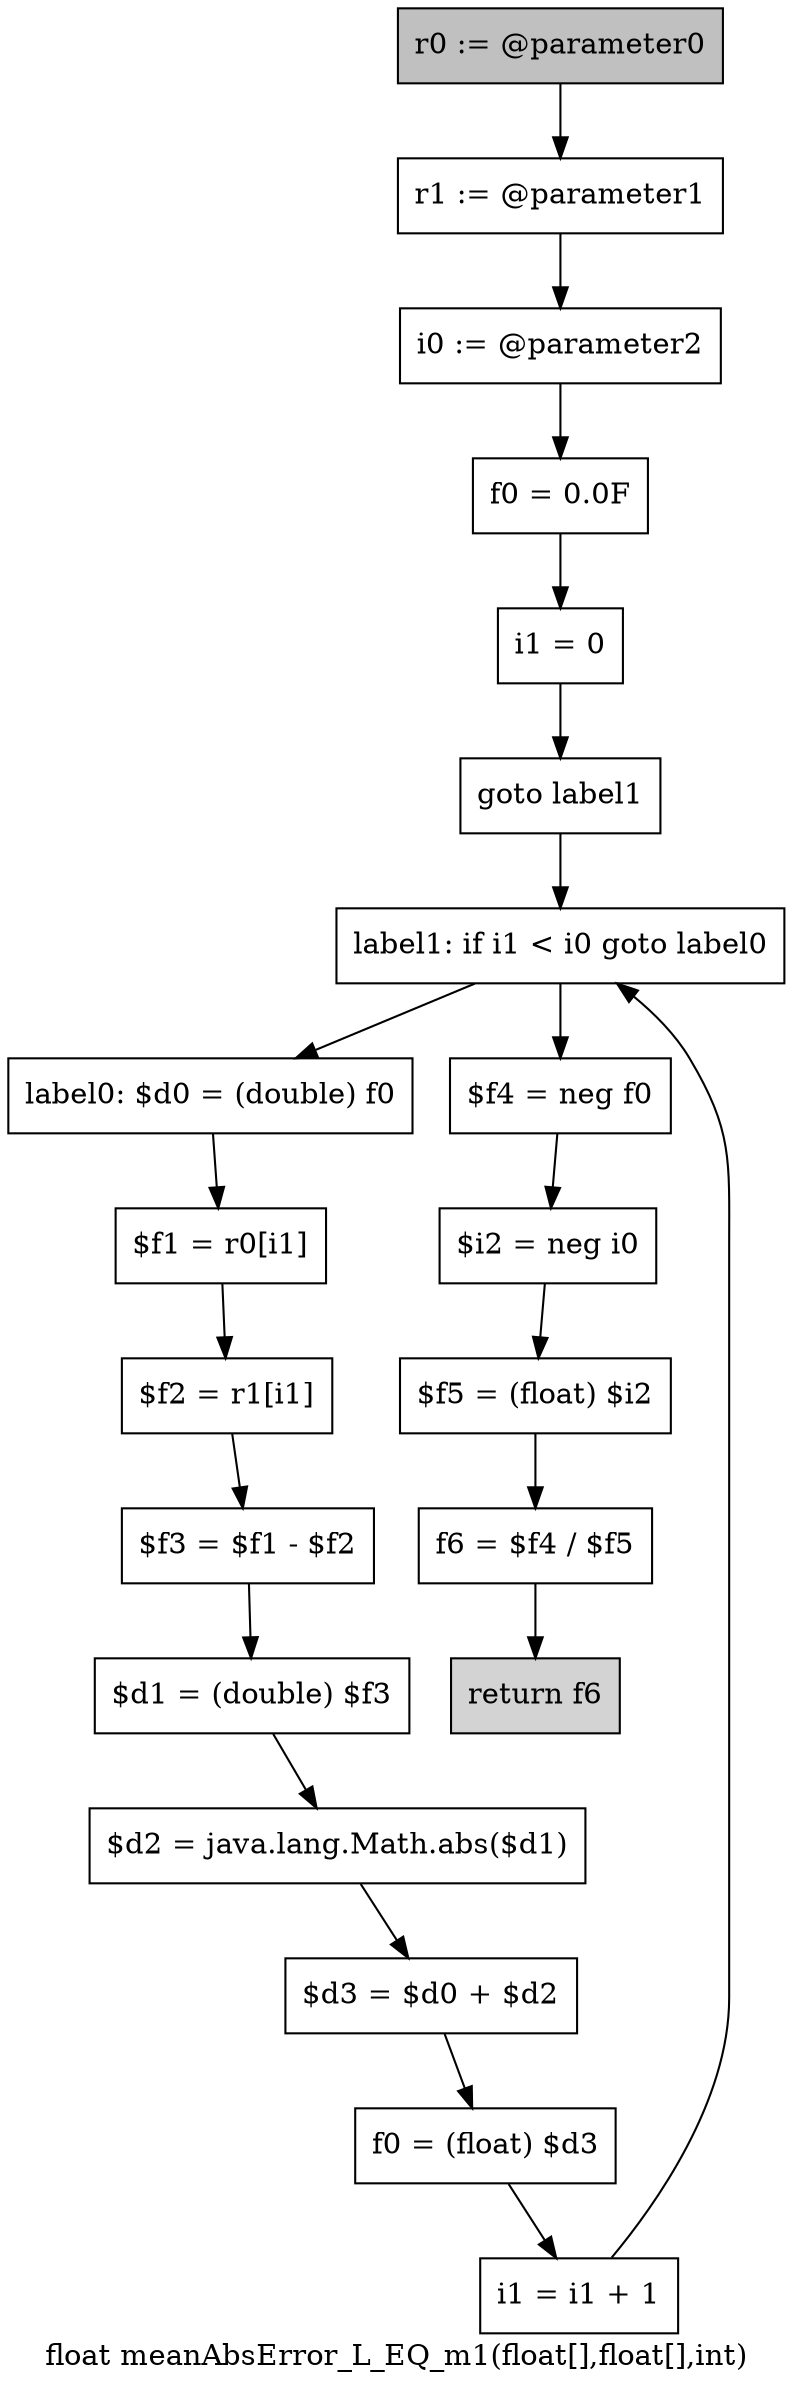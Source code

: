 digraph "float meanAbsError_L_EQ_m1(float[],float[],int)" {
    label="float meanAbsError_L_EQ_m1(float[],float[],int)";
    node [shape=box];
    "0" [style=filled,fillcolor=gray,label="r0 := @parameter0",];
    "1" [label="r1 := @parameter1",];
    "0"->"1";
    "2" [label="i0 := @parameter2",];
    "1"->"2";
    "3" [label="f0 = 0.0F",];
    "2"->"3";
    "4" [label="i1 = 0",];
    "3"->"4";
    "5" [label="goto label1",];
    "4"->"5";
    "15" [label="label1: if i1 < i0 goto label0",];
    "5"->"15";
    "6" [label="label0: $d0 = (double) f0",];
    "7" [label="$f1 = r0[i1]",];
    "6"->"7";
    "8" [label="$f2 = r1[i1]",];
    "7"->"8";
    "9" [label="$f3 = $f1 - $f2",];
    "8"->"9";
    "10" [label="$d1 = (double) $f3",];
    "9"->"10";
    "11" [label="$d2 = java.lang.Math.abs($d1)",];
    "10"->"11";
    "12" [label="$d3 = $d0 + $d2",];
    "11"->"12";
    "13" [label="f0 = (float) $d3",];
    "12"->"13";
    "14" [label="i1 = i1 + 1",];
    "13"->"14";
    "14"->"15";
    "15"->"6";
    "16" [label="$f4 = neg f0",];
    "15"->"16";
    "17" [label="$i2 = neg i0",];
    "16"->"17";
    "18" [label="$f5 = (float) $i2",];
    "17"->"18";
    "19" [label="f6 = $f4 / $f5",];
    "18"->"19";
    "20" [style=filled,fillcolor=lightgray,label="return f6",];
    "19"->"20";
}
